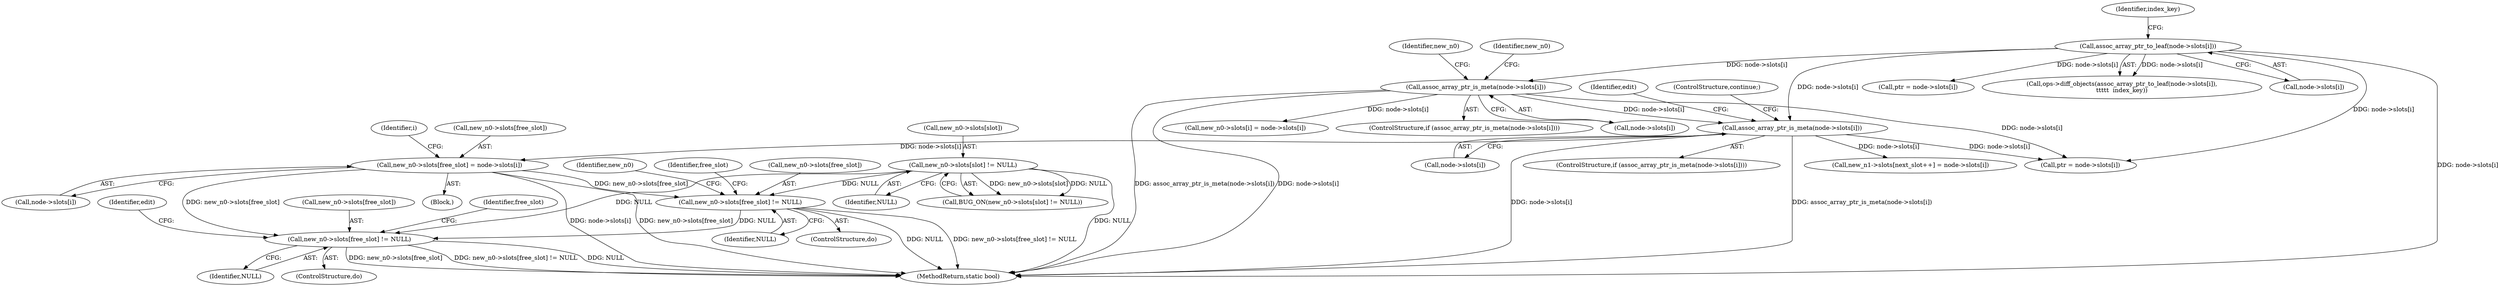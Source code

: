 digraph "0_linux_ea6789980fdaa610d7eb63602c746bf6ec70cd2b@API" {
"1000643" [label="(Call,new_n0->slots[free_slot] != NULL)"];
"1000650" [label="(Call,new_n0->slots[free_slot] = node->slots[i])"];
"1000605" [label="(Call,assoc_array_ptr_is_meta(node->slots[i]))"];
"1000881" [label="(Call,assoc_array_ptr_to_leaf(node->slots[i]))"];
"1000546" [label="(Call,assoc_array_ptr_is_meta(node->slots[i]))"];
"1000572" [label="(Call,new_n0->slots[slot] != NULL)"];
"1000678" [label="(Call,new_n0->slots[free_slot] != NULL)"];
"1000572" [label="(Call,new_n0->slots[slot] != NULL)"];
"1000677" [label="(Identifier,free_slot)"];
"1000674" [label="(ControlStructure,do)"];
"1000881" [label="(Call,assoc_array_ptr_to_leaf(node->slots[i]))"];
"1001065" [label="(Call,ptr = node->slots[i])"];
"1000649" [label="(Identifier,NULL)"];
"1000602" [label="(Identifier,i)"];
"1000643" [label="(Call,new_n0->slots[free_slot] != NULL)"];
"1000552" [label="(Call,new_n0->slots[i] = node->slots[i])"];
"1000555" [label="(Identifier,new_n0)"];
"1001112" [label="(MethodReturn,static bool)"];
"1000545" [label="(ControlStructure,if (assoc_array_ptr_is_meta(node->slots[i])))"];
"1000687" [label="(Identifier,edit)"];
"1000653" [label="(Identifier,new_n0)"];
"1000604" [label="(ControlStructure,if (assoc_array_ptr_is_meta(node->slots[i])))"];
"1000880" [label="(Call,ops->diff_objects(assoc_array_ptr_to_leaf(node->slots[i]),\n\t\t\t\t\t  index_key))"];
"1000546" [label="(Call,assoc_array_ptr_is_meta(node->slots[i]))"];
"1000616" [label="(Identifier,edit)"];
"1000650" [label="(Call,new_n0->slots[free_slot] = node->slots[i])"];
"1000747" [label="(Call,ptr = node->slots[i])"];
"1000656" [label="(Call,node->slots[i])"];
"1000621" [label="(Call,new_n1->slots[next_slot++] = node->slots[i])"];
"1000611" [label="(ControlStructure,continue;)"];
"1000638" [label="(Block,)"];
"1000567" [label="(Identifier,new_n0)"];
"1000678" [label="(Call,new_n0->slots[free_slot] != NULL)"];
"1000573" [label="(Call,new_n0->slots[slot])"];
"1000882" [label="(Call,node->slots[i])"];
"1000679" [label="(Call,new_n0->slots[free_slot])"];
"1000578" [label="(Identifier,NULL)"];
"1000571" [label="(Call,BUG_ON(new_n0->slots[slot] != NULL))"];
"1000642" [label="(Identifier,free_slot)"];
"1000547" [label="(Call,node->slots[i])"];
"1000639" [label="(ControlStructure,do)"];
"1000684" [label="(Identifier,NULL)"];
"1000651" [label="(Call,new_n0->slots[free_slot])"];
"1000644" [label="(Call,new_n0->slots[free_slot])"];
"1000606" [label="(Call,node->slots[i])"];
"1000887" [label="(Identifier,index_key)"];
"1000605" [label="(Call,assoc_array_ptr_is_meta(node->slots[i]))"];
"1000643" -> "1000639"  [label="AST: "];
"1000643" -> "1000649"  [label="CFG: "];
"1000644" -> "1000643"  [label="AST: "];
"1000649" -> "1000643"  [label="AST: "];
"1000642" -> "1000643"  [label="CFG: "];
"1000653" -> "1000643"  [label="CFG: "];
"1000643" -> "1001112"  [label="DDG: new_n0->slots[free_slot] != NULL"];
"1000643" -> "1001112"  [label="DDG: NULL"];
"1000650" -> "1000643"  [label="DDG: new_n0->slots[free_slot]"];
"1000572" -> "1000643"  [label="DDG: NULL"];
"1000643" -> "1000678"  [label="DDG: NULL"];
"1000650" -> "1000638"  [label="AST: "];
"1000650" -> "1000656"  [label="CFG: "];
"1000651" -> "1000650"  [label="AST: "];
"1000656" -> "1000650"  [label="AST: "];
"1000602" -> "1000650"  [label="CFG: "];
"1000650" -> "1001112"  [label="DDG: node->slots[i]"];
"1000650" -> "1001112"  [label="DDG: new_n0->slots[free_slot]"];
"1000605" -> "1000650"  [label="DDG: node->slots[i]"];
"1000650" -> "1000678"  [label="DDG: new_n0->slots[free_slot]"];
"1000605" -> "1000604"  [label="AST: "];
"1000605" -> "1000606"  [label="CFG: "];
"1000606" -> "1000605"  [label="AST: "];
"1000611" -> "1000605"  [label="CFG: "];
"1000616" -> "1000605"  [label="CFG: "];
"1000605" -> "1001112"  [label="DDG: assoc_array_ptr_is_meta(node->slots[i])"];
"1000605" -> "1001112"  [label="DDG: node->slots[i]"];
"1000881" -> "1000605"  [label="DDG: node->slots[i]"];
"1000546" -> "1000605"  [label="DDG: node->slots[i]"];
"1000605" -> "1000621"  [label="DDG: node->slots[i]"];
"1000605" -> "1000747"  [label="DDG: node->slots[i]"];
"1000881" -> "1000880"  [label="AST: "];
"1000881" -> "1000882"  [label="CFG: "];
"1000882" -> "1000881"  [label="AST: "];
"1000887" -> "1000881"  [label="CFG: "];
"1000881" -> "1001112"  [label="DDG: node->slots[i]"];
"1000881" -> "1000546"  [label="DDG: node->slots[i]"];
"1000881" -> "1000747"  [label="DDG: node->slots[i]"];
"1000881" -> "1000880"  [label="DDG: node->slots[i]"];
"1000881" -> "1001065"  [label="DDG: node->slots[i]"];
"1000546" -> "1000545"  [label="AST: "];
"1000546" -> "1000547"  [label="CFG: "];
"1000547" -> "1000546"  [label="AST: "];
"1000555" -> "1000546"  [label="CFG: "];
"1000567" -> "1000546"  [label="CFG: "];
"1000546" -> "1001112"  [label="DDG: assoc_array_ptr_is_meta(node->slots[i])"];
"1000546" -> "1001112"  [label="DDG: node->slots[i]"];
"1000546" -> "1000552"  [label="DDG: node->slots[i]"];
"1000546" -> "1000747"  [label="DDG: node->slots[i]"];
"1000572" -> "1000571"  [label="AST: "];
"1000572" -> "1000578"  [label="CFG: "];
"1000573" -> "1000572"  [label="AST: "];
"1000578" -> "1000572"  [label="AST: "];
"1000571" -> "1000572"  [label="CFG: "];
"1000572" -> "1001112"  [label="DDG: NULL"];
"1000572" -> "1000571"  [label="DDG: new_n0->slots[slot]"];
"1000572" -> "1000571"  [label="DDG: NULL"];
"1000572" -> "1000678"  [label="DDG: NULL"];
"1000678" -> "1000674"  [label="AST: "];
"1000678" -> "1000684"  [label="CFG: "];
"1000679" -> "1000678"  [label="AST: "];
"1000684" -> "1000678"  [label="AST: "];
"1000677" -> "1000678"  [label="CFG: "];
"1000687" -> "1000678"  [label="CFG: "];
"1000678" -> "1001112"  [label="DDG: new_n0->slots[free_slot] != NULL"];
"1000678" -> "1001112"  [label="DDG: NULL"];
"1000678" -> "1001112"  [label="DDG: new_n0->slots[free_slot]"];
}
